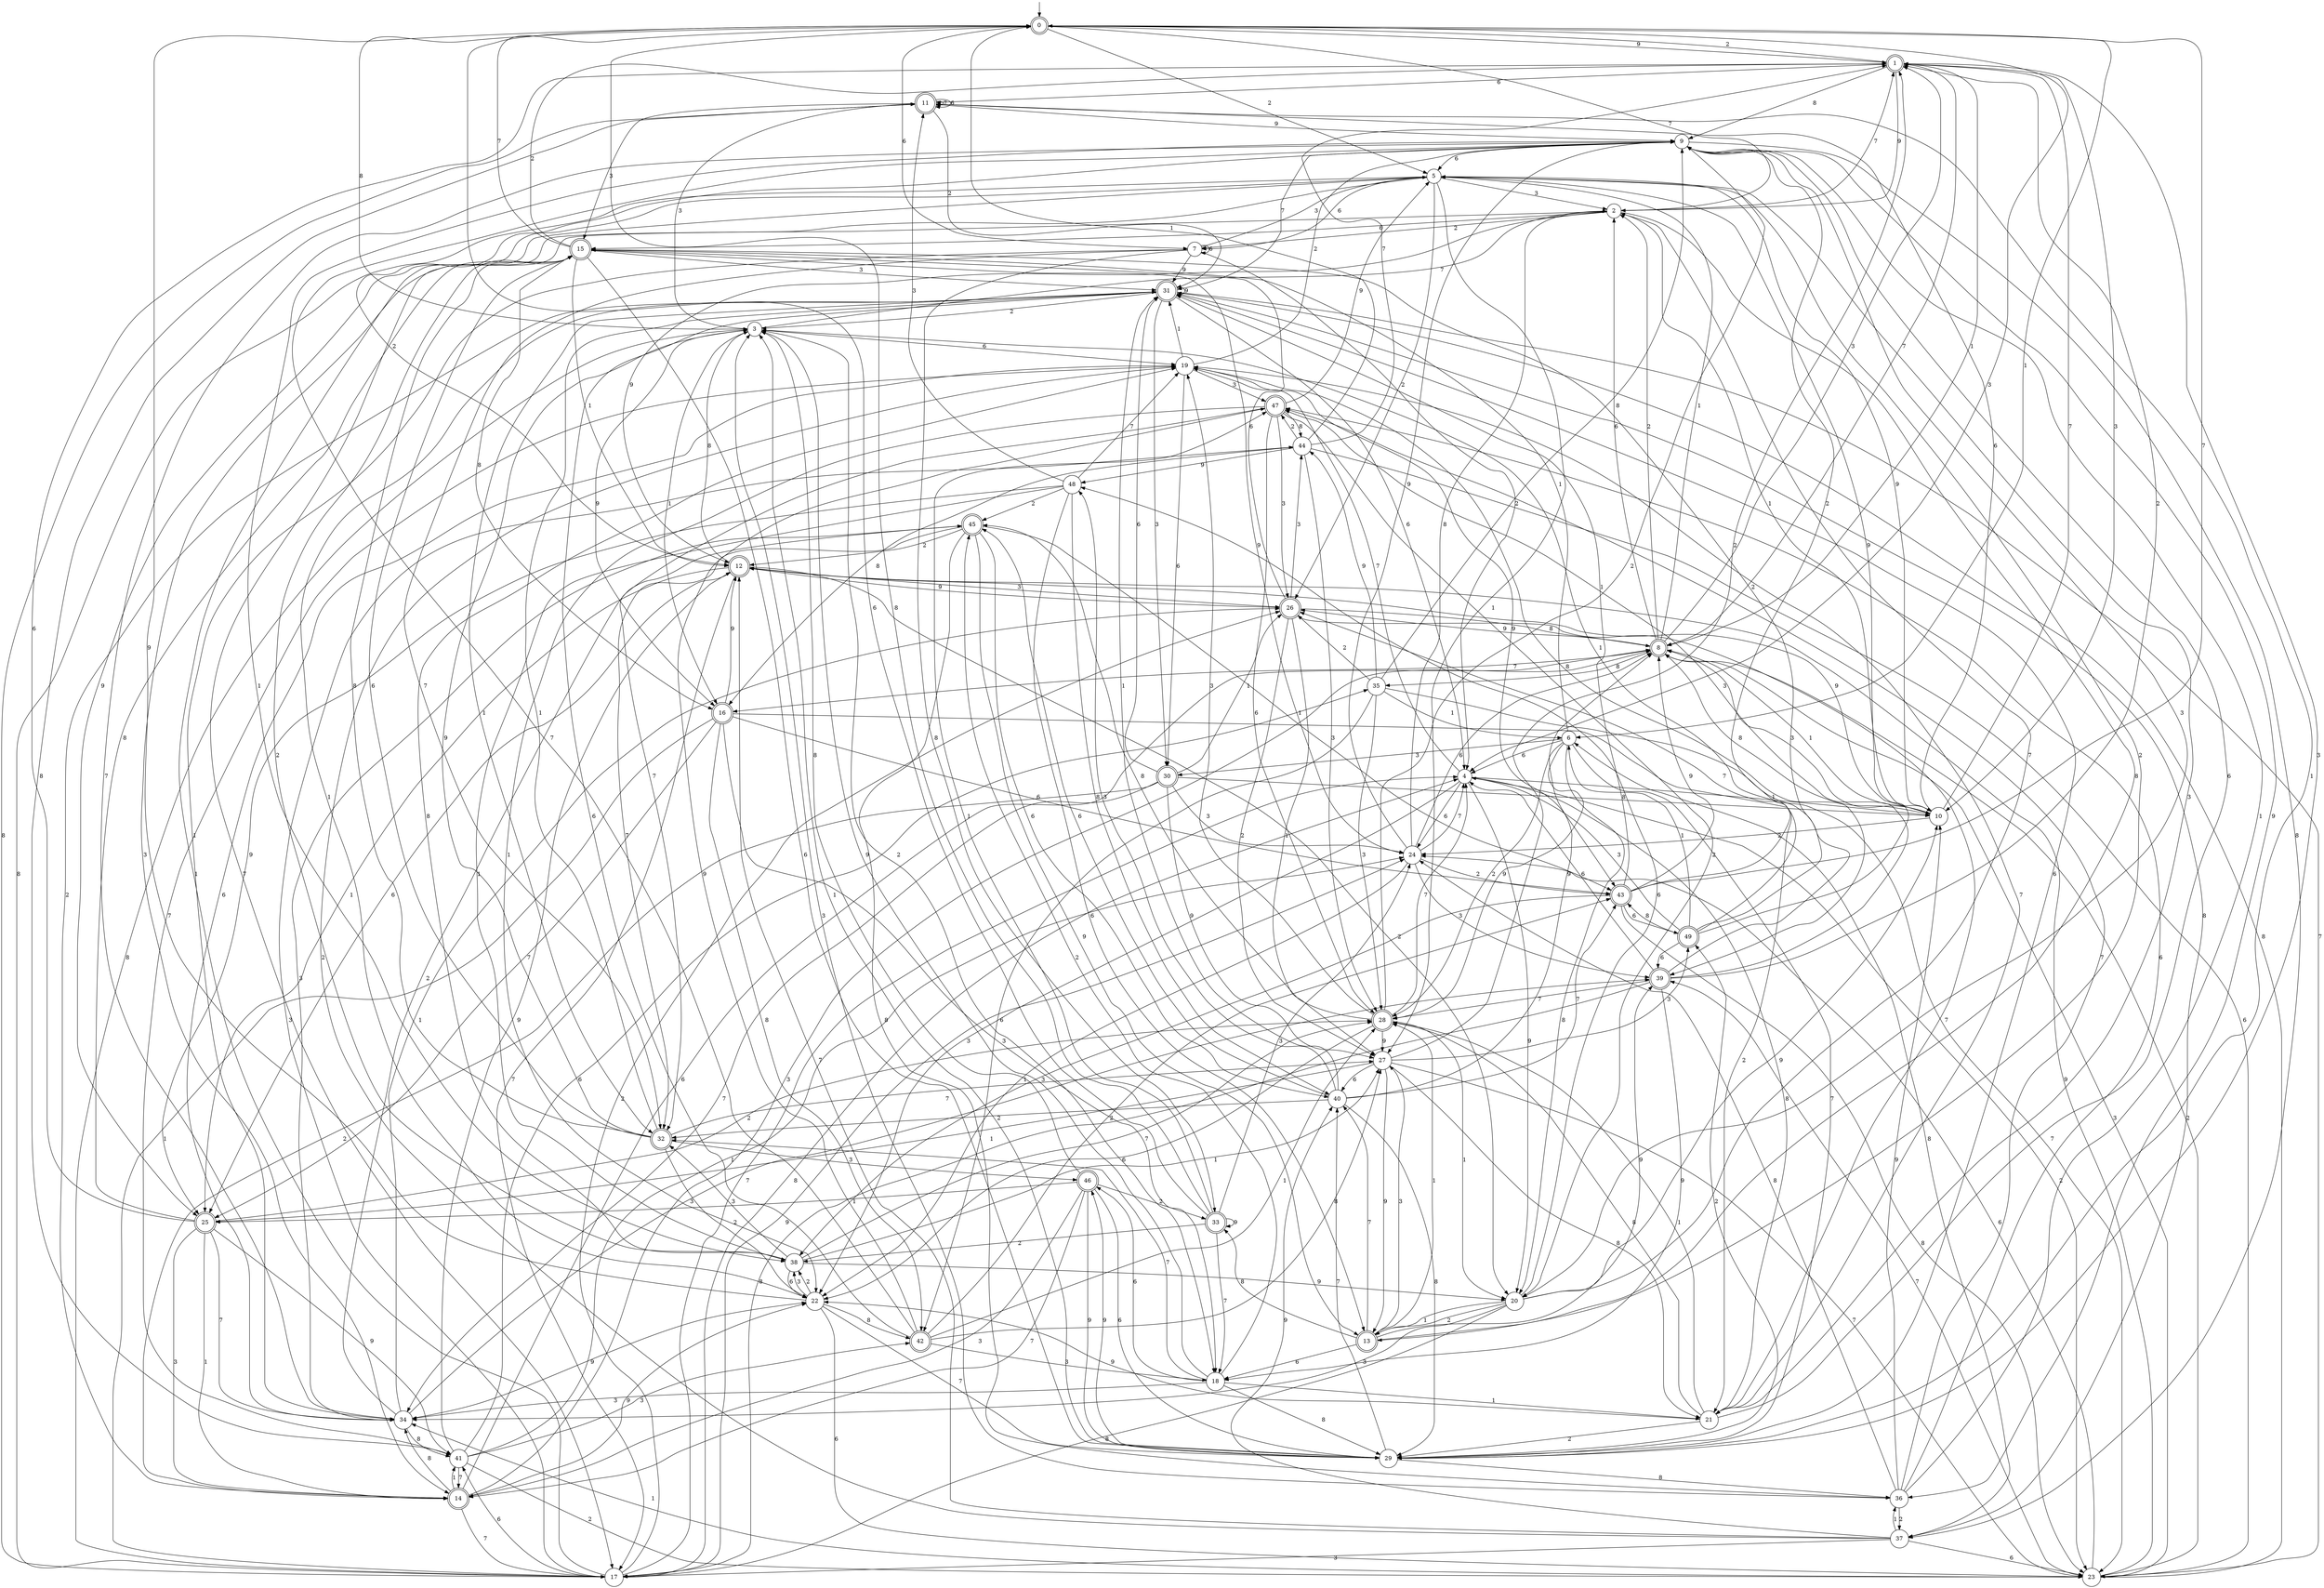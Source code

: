 digraph g {

	s0 [shape="doublecircle" label="0"];
	s1 [shape="doublecircle" label="1"];
	s2 [shape="circle" label="2"];
	s3 [shape="circle" label="3"];
	s4 [shape="circle" label="4"];
	s5 [shape="circle" label="5"];
	s6 [shape="circle" label="6"];
	s7 [shape="circle" label="7"];
	s8 [shape="doublecircle" label="8"];
	s9 [shape="circle" label="9"];
	s10 [shape="circle" label="10"];
	s11 [shape="doublecircle" label="11"];
	s12 [shape="doublecircle" label="12"];
	s13 [shape="doublecircle" label="13"];
	s14 [shape="doublecircle" label="14"];
	s15 [shape="doublecircle" label="15"];
	s16 [shape="doublecircle" label="16"];
	s17 [shape="circle" label="17"];
	s18 [shape="circle" label="18"];
	s19 [shape="circle" label="19"];
	s20 [shape="circle" label="20"];
	s21 [shape="circle" label="21"];
	s22 [shape="circle" label="22"];
	s23 [shape="circle" label="23"];
	s24 [shape="circle" label="24"];
	s25 [shape="doublecircle" label="25"];
	s26 [shape="doublecircle" label="26"];
	s27 [shape="circle" label="27"];
	s28 [shape="doublecircle" label="28"];
	s29 [shape="circle" label="29"];
	s30 [shape="doublecircle" label="30"];
	s31 [shape="doublecircle" label="31"];
	s32 [shape="doublecircle" label="32"];
	s33 [shape="doublecircle" label="33"];
	s34 [shape="circle" label="34"];
	s35 [shape="circle" label="35"];
	s36 [shape="circle" label="36"];
	s37 [shape="circle" label="37"];
	s38 [shape="circle" label="38"];
	s39 [shape="doublecircle" label="39"];
	s40 [shape="circle" label="40"];
	s41 [shape="circle" label="41"];
	s42 [shape="doublecircle" label="42"];
	s43 [shape="doublecircle" label="43"];
	s44 [shape="circle" label="44"];
	s45 [shape="doublecircle" label="45"];
	s46 [shape="doublecircle" label="46"];
	s47 [shape="doublecircle" label="47"];
	s48 [shape="circle" label="48"];
	s49 [shape="doublecircle" label="49"];
	s0 -> s1 [label="9"];
	s0 -> s2 [label="7"];
	s0 -> s3 [label="8"];
	s0 -> s4 [label="3"];
	s0 -> s5 [label="2"];
	s0 -> s6 [label="1"];
	s0 -> s7 [label="6"];
	s1 -> s2 [label="9"];
	s1 -> s8 [label="7"];
	s1 -> s9 [label="8"];
	s1 -> s10 [label="3"];
	s1 -> s0 [label="2"];
	s1 -> s8 [label="1"];
	s1 -> s11 [label="6"];
	s2 -> s12 [label="9"];
	s2 -> s1 [label="7"];
	s2 -> s13 [label="8"];
	s2 -> s14 [label="3"];
	s2 -> s7 [label="2"];
	s2 -> s10 [label="1"];
	s2 -> s15 [label="6"];
	s3 -> s16 [label="9"];
	s3 -> s2 [label="7"];
	s3 -> s17 [label="8"];
	s3 -> s11 [label="3"];
	s3 -> s18 [label="2"];
	s3 -> s16 [label="1"];
	s3 -> s19 [label="6"];
	s4 -> s20 [label="9"];
	s4 -> s19 [label="7"];
	s4 -> s21 [label="8"];
	s4 -> s22 [label="3"];
	s4 -> s23 [label="2"];
	s4 -> s10 [label="1"];
	s4 -> s24 [label="6"];
	s5 -> s25 [label="9"];
	s5 -> s17 [label="7"];
	s5 -> s17 [label="8"];
	s5 -> s2 [label="3"];
	s5 -> s26 [label="2"];
	s5 -> s27 [label="1"];
	s5 -> s7 [label="6"];
	s6 -> s28 [label="9"];
	s6 -> s29 [label="7"];
	s6 -> s20 [label="8"];
	s6 -> s30 [label="3"];
	s6 -> s28 [label="2"];
	s6 -> s15 [label="1"];
	s6 -> s4 [label="6"];
	s7 -> s31 [label="9"];
	s7 -> s32 [label="7"];
	s7 -> s33 [label="8"];
	s7 -> s5 [label="3"];
	s7 -> s4 [label="2"];
	s7 -> s34 [label="1"];
	s7 -> s7 [label="6"];
	s8 -> s26 [label="9"];
	s8 -> s16 [label="7"];
	s8 -> s35 [label="8"];
	s8 -> s1 [label="3"];
	s8 -> s2 [label="2"];
	s8 -> s5 [label="1"];
	s8 -> s2 [label="6"];
	s9 -> s36 [label="9"];
	s9 -> s31 [label="7"];
	s9 -> s37 [label="8"];
	s9 -> s20 [label="3"];
	s9 -> s12 [label="2"];
	s9 -> s38 [label="1"];
	s9 -> s5 [label="6"];
	s10 -> s5 [label="9"];
	s10 -> s1 [label="7"];
	s10 -> s8 [label="8"];
	s10 -> s8 [label="3"];
	s10 -> s24 [label="2"];
	s10 -> s8 [label="1"];
	s10 -> s11 [label="6"];
	s11 -> s9 [label="9"];
	s11 -> s11 [label="7"];
	s11 -> s17 [label="8"];
	s11 -> s15 [label="3"];
	s11 -> s31 [label="2"];
	s11 -> s29 [label="1"];
	s11 -> s11 [label="6"];
	s12 -> s10 [label="9"];
	s12 -> s17 [label="7"];
	s12 -> s3 [label="8"];
	s12 -> s26 [label="3"];
	s12 -> s20 [label="2"];
	s12 -> s25 [label="1"];
	s12 -> s25 [label="6"];
	s13 -> s39 [label="9"];
	s13 -> s40 [label="7"];
	s13 -> s33 [label="8"];
	s13 -> s27 [label="3"];
	s13 -> s5 [label="2"];
	s13 -> s28 [label="1"];
	s13 -> s18 [label="6"];
	s14 -> s22 [label="9"];
	s14 -> s17 [label="7"];
	s14 -> s34 [label="8"];
	s14 -> s8 [label="3"];
	s14 -> s31 [label="2"];
	s14 -> s41 [label="1"];
	s14 -> s8 [label="6"];
	s15 -> s24 [label="9"];
	s15 -> s0 [label="7"];
	s15 -> s16 [label="8"];
	s15 -> s31 [label="3"];
	s15 -> s1 [label="2"];
	s15 -> s12 [label="1"];
	s15 -> s29 [label="6"];
	s16 -> s12 [label="9"];
	s16 -> s25 [label="7"];
	s16 -> s42 [label="8"];
	s16 -> s18 [label="3"];
	s16 -> s21 [label="2"];
	s16 -> s17 [label="1"];
	s16 -> s43 [label="6"];
	s17 -> s24 [label="9"];
	s17 -> s4 [label="7"];
	s17 -> s4 [label="8"];
	s17 -> s44 [label="3"];
	s17 -> s26 [label="2"];
	s17 -> s5 [label="1"];
	s17 -> s41 [label="6"];
	s18 -> s3 [label="9"];
	s18 -> s32 [label="7"];
	s18 -> s29 [label="8"];
	s18 -> s34 [label="3"];
	s18 -> s45 [label="2"];
	s18 -> s21 [label="1"];
	s18 -> s46 [label="6"];
	s19 -> s43 [label="9"];
	s19 -> s41 [label="7"];
	s19 -> s39 [label="8"];
	s19 -> s47 [label="3"];
	s19 -> s9 [label="2"];
	s19 -> s31 [label="1"];
	s19 -> s30 [label="6"];
	s20 -> s10 [label="9"];
	s20 -> s2 [label="7"];
	s20 -> s17 [label="8"];
	s20 -> s34 [label="3"];
	s20 -> s13 [label="2"];
	s20 -> s13 [label="1"];
	s20 -> s48 [label="6"];
	s21 -> s22 [label="9"];
	s21 -> s19 [label="7"];
	s21 -> s28 [label="8"];
	s21 -> s5 [label="3"];
	s21 -> s29 [label="2"];
	s21 -> s28 [label="1"];
	s21 -> s9 [label="6"];
	s22 -> s0 [label="9"];
	s22 -> s29 [label="7"];
	s22 -> s42 [label="8"];
	s22 -> s38 [label="3"];
	s22 -> s38 [label="2"];
	s22 -> s31 [label="1"];
	s22 -> s23 [label="6"];
	s23 -> s12 [label="9"];
	s23 -> s39 [label="7"];
	s23 -> s31 [label="8"];
	s23 -> s8 [label="3"];
	s23 -> s8 [label="2"];
	s23 -> s34 [label="1"];
	s23 -> s24 [label="6"];
	s24 -> s9 [label="9"];
	s24 -> s4 [label="7"];
	s24 -> s2 [label="8"];
	s24 -> s39 [label="3"];
	s24 -> s43 [label="2"];
	s24 -> s22 [label="1"];
	s24 -> s8 [label="6"];
	s25 -> s41 [label="9"];
	s25 -> s34 [label="7"];
	s25 -> s15 [label="8"];
	s25 -> s14 [label="3"];
	s25 -> s28 [label="2"];
	s25 -> s14 [label="1"];
	s25 -> s1 [label="6"];
	s26 -> s12 [label="9"];
	s26 -> s21 [label="7"];
	s26 -> s8 [label="8"];
	s26 -> s44 [label="3"];
	s26 -> s27 [label="2"];
	s26 -> s27 [label="1"];
	s26 -> s15 [label="6"];
	s27 -> s13 [label="9"];
	s27 -> s23 [label="7"];
	s27 -> s21 [label="8"];
	s27 -> s49 [label="3"];
	s27 -> s1 [label="2"];
	s27 -> s25 [label="1"];
	s27 -> s40 [label="6"];
	s28 -> s27 [label="9"];
	s28 -> s4 [label="7"];
	s28 -> s45 [label="8"];
	s28 -> s19 [label="3"];
	s28 -> s9 [label="2"];
	s28 -> s20 [label="1"];
	s28 -> s22 [label="6"];
	s29 -> s46 [label="9"];
	s29 -> s40 [label="7"];
	s29 -> s36 [label="8"];
	s29 -> s1 [label="3"];
	s29 -> s49 [label="2"];
	s29 -> s3 [label="1"];
	s29 -> s31 [label="6"];
	s30 -> s27 [label="9"];
	s30 -> s34 [label="7"];
	s30 -> s10 [label="8"];
	s30 -> s24 [label="3"];
	s30 -> s14 [label="2"];
	s30 -> s26 [label="1"];
	s30 -> s31 [label="6"];
	s31 -> s31 [label="9"];
	s31 -> s23 [label="7"];
	s31 -> s37 [label="8"];
	s31 -> s30 [label="3"];
	s31 -> s3 [label="2"];
	s31 -> s32 [label="1"];
	s31 -> s4 [label="6"];
	s32 -> s3 [label="9"];
	s32 -> s27 [label="7"];
	s32 -> s15 [label="8"];
	s32 -> s46 [label="3"];
	s32 -> s22 [label="2"];
	s32 -> s31 [label="1"];
	s32 -> s15 [label="6"];
	s33 -> s33 [label="9"];
	s33 -> s18 [label="7"];
	s33 -> s0 [label="8"];
	s33 -> s24 [label="3"];
	s33 -> s38 [label="2"];
	s33 -> s47 [label="1"];
	s33 -> s0 [label="6"];
	s34 -> s22 [label="9"];
	s34 -> s9 [label="7"];
	s34 -> s41 [label="8"];
	s34 -> s39 [label="3"];
	s34 -> s45 [label="2"];
	s34 -> s26 [label="1"];
	s34 -> s19 [label="6"];
	s35 -> s44 [label="9"];
	s35 -> s23 [label="7"];
	s35 -> s9 [label="8"];
	s35 -> s28 [label="3"];
	s35 -> s26 [label="2"];
	s35 -> s6 [label="1"];
	s35 -> s42 [label="6"];
	s36 -> s10 [label="9"];
	s36 -> s47 [label="7"];
	s36 -> s24 [label="8"];
	s36 -> s3 [label="3"];
	s36 -> s37 [label="2"];
	s36 -> s9 [label="1"];
	s36 -> s47 [label="6"];
	s37 -> s40 [label="9"];
	s37 -> s12 [label="7"];
	s37 -> s6 [label="8"];
	s37 -> s17 [label="3"];
	s37 -> s19 [label="2"];
	s37 -> s36 [label="1"];
	s37 -> s23 [label="6"];
	s38 -> s20 [label="9"];
	s38 -> s28 [label="7"];
	s38 -> s19 [label="8"];
	s38 -> s32 [label="3"];
	s38 -> s15 [label="2"];
	s38 -> s27 [label="1"];
	s38 -> s22 [label="6"];
	s39 -> s18 [label="9"];
	s39 -> s28 [label="7"];
	s39 -> s17 [label="8"];
	s39 -> s47 [label="3"];
	s39 -> s1 [label="2"];
	s39 -> s3 [label="1"];
	s39 -> s4 [label="6"];
	s40 -> s8 [label="9"];
	s40 -> s43 [label="7"];
	s40 -> s29 [label="8"];
	s40 -> s48 [label="3"];
	s40 -> s32 [label="2"];
	s40 -> s31 [label="1"];
	s40 -> s45 [label="6"];
	s41 -> s12 [label="9"];
	s41 -> s14 [label="7"];
	s41 -> s11 [label="8"];
	s41 -> s42 [label="3"];
	s41 -> s23 [label="2"];
	s41 -> s24 [label="1"];
	s41 -> s35 [label="6"];
	s42 -> s47 [label="9"];
	s42 -> s9 [label="7"];
	s42 -> s27 [label="8"];
	s42 -> s18 [label="3"];
	s42 -> s43 [label="2"];
	s42 -> s28 [label="1"];
	s42 -> s31 [label="6"];
	s43 -> s8 [label="9"];
	s43 -> s0 [label="7"];
	s43 -> s23 [label="8"];
	s43 -> s38 [label="3"];
	s43 -> s9 [label="2"];
	s43 -> s31 [label="1"];
	s43 -> s49 [label="6"];
	s44 -> s48 [label="9"];
	s44 -> s1 [label="7"];
	s44 -> s16 [label="8"];
	s44 -> s28 [label="3"];
	s44 -> s47 [label="2"];
	s44 -> s0 [label="1"];
	s44 -> s23 [label="6"];
	s45 -> s13 [label="9"];
	s45 -> s32 [label="7"];
	s45 -> s36 [label="8"];
	s45 -> s34 [label="3"];
	s45 -> s12 [label="2"];
	s45 -> s43 [label="1"];
	s45 -> s40 [label="6"];
	s46 -> s29 [label="9"];
	s46 -> s14 [label="7"];
	s46 -> s3 [label="8"];
	s46 -> s14 [label="3"];
	s46 -> s33 [label="2"];
	s46 -> s25 [label="1"];
	s46 -> s29 [label="6"];
	s47 -> s5 [label="9"];
	s47 -> s32 [label="7"];
	s47 -> s44 [label="8"];
	s47 -> s26 [label="3"];
	s47 -> s20 [label="2"];
	s47 -> s22 [label="1"];
	s47 -> s28 [label="6"];
	s48 -> s25 [label="9"];
	s48 -> s19 [label="7"];
	s48 -> s40 [label="8"];
	s48 -> s11 [label="3"];
	s48 -> s45 [label="2"];
	s48 -> s38 [label="1"];
	s48 -> s13 [label="6"];
	s49 -> s5 [label="9"];
	s49 -> s26 [label="7"];
	s49 -> s43 [label="8"];
	s49 -> s4 [label="3"];
	s49 -> s15 [label="2"];
	s49 -> s6 [label="1"];
	s49 -> s39 [label="6"];

__start0 [label="" shape="none" width="0" height="0"];
__start0 -> s0;

}
